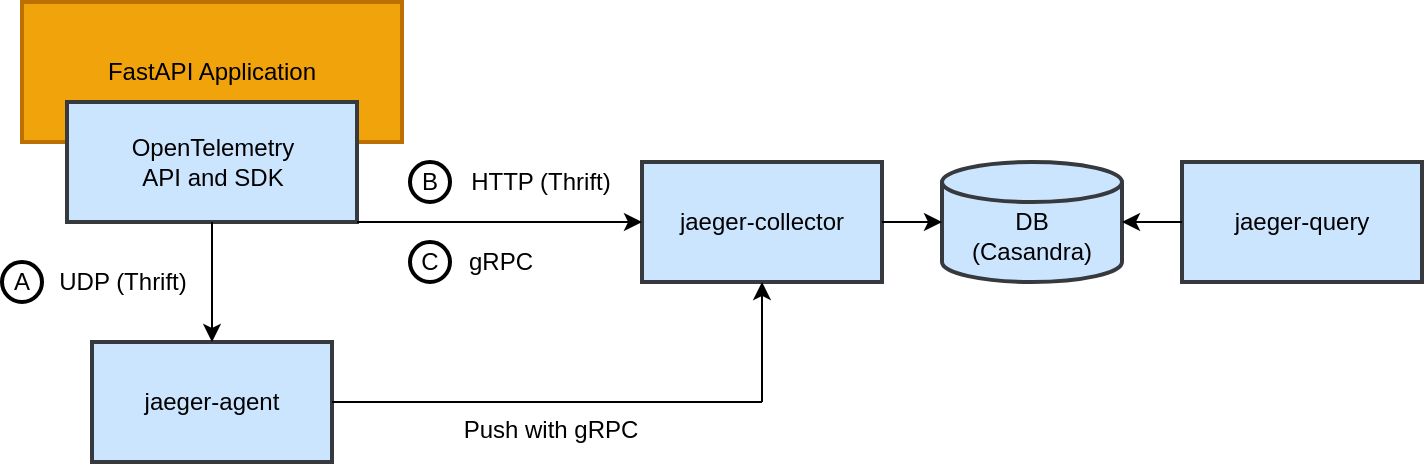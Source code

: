 <mxfile version="20.4.0" type="device"><diagram id="PSwkkRA805_FCD7kwvl0" name="Page-1"><mxGraphModel dx="1426" dy="712" grid="1" gridSize="10" guides="1" tooltips="1" connect="1" arrows="1" fold="1" page="1" pageScale="1" pageWidth="827" pageHeight="1169" math="0" shadow="0"><root><mxCell id="0"/><mxCell id="1" parent="0"/><mxCell id="wMrmKSV0DdAB6P1zYzrE-1" value="FastAPI Application" style="rounded=0;whiteSpace=wrap;html=1;strokeWidth=2;fillColor=#f0a30a;fontColor=#000000;strokeColor=#BD7000;" parent="1" vertex="1"><mxGeometry x="70" y="170" width="190" height="70" as="geometry"/></mxCell><mxCell id="wMrmKSV0DdAB6P1zYzrE-3" value="OpenTelemetry&lt;br&gt;API and SDK" style="rounded=0;whiteSpace=wrap;html=1;strokeWidth=2;fillColor=#cce5ff;strokeColor=#36393d;" parent="1" vertex="1"><mxGeometry x="92.5" y="220" width="145" height="60" as="geometry"/></mxCell><mxCell id="wMrmKSV0DdAB6P1zYzrE-4" value="jaeger-agent" style="rounded=0;whiteSpace=wrap;html=1;strokeWidth=2;fillColor=#cce5ff;strokeColor=#36393d;" parent="1" vertex="1"><mxGeometry x="105" y="340" width="120" height="60" as="geometry"/></mxCell><mxCell id="wMrmKSV0DdAB6P1zYzrE-5" value="jaeger-collector" style="rounded=0;whiteSpace=wrap;html=1;strokeWidth=2;fillColor=#cce5ff;strokeColor=#36393d;" parent="1" vertex="1"><mxGeometry x="380" y="250" width="120" height="60" as="geometry"/></mxCell><mxCell id="wMrmKSV0DdAB6P1zYzrE-6" value="&lt;br&gt;DB&lt;br&gt;(Casandra)" style="strokeWidth=2;html=1;shape=mxgraph.flowchart.database;whiteSpace=wrap;fillColor=#cce5ff;strokeColor=#36393d;" parent="1" vertex="1"><mxGeometry x="530" y="250" width="90" height="60" as="geometry"/></mxCell><mxCell id="wMrmKSV0DdAB6P1zYzrE-9" value="jaeger-query" style="rounded=0;whiteSpace=wrap;html=1;strokeWidth=2;fillColor=#cce5ff;strokeColor=#36393d;" parent="1" vertex="1"><mxGeometry x="650" y="250" width="120" height="60" as="geometry"/></mxCell><mxCell id="wMrmKSV0DdAB6P1zYzrE-10" value="" style="endArrow=classic;html=1;rounded=0;exitX=1;exitY=0.5;exitDx=0;exitDy=0;entryX=0;entryY=0.5;entryDx=0;entryDy=0;entryPerimeter=0;" parent="1" source="wMrmKSV0DdAB6P1zYzrE-5" target="wMrmKSV0DdAB6P1zYzrE-6" edge="1"><mxGeometry width="50" height="50" relative="1" as="geometry"><mxPoint x="390" y="390" as="sourcePoint"/><mxPoint x="440" y="340" as="targetPoint"/></mxGeometry></mxCell><mxCell id="wMrmKSV0DdAB6P1zYzrE-11" value="" style="endArrow=none;html=1;rounded=0;exitX=1;exitY=0.5;exitDx=0;exitDy=0;exitPerimeter=0;entryX=0;entryY=0.5;entryDx=0;entryDy=0;startArrow=classic;startFill=1;endFill=0;" parent="1" source="wMrmKSV0DdAB6P1zYzrE-6" target="wMrmKSV0DdAB6P1zYzrE-9" edge="1"><mxGeometry width="50" height="50" relative="1" as="geometry"><mxPoint x="390" y="390" as="sourcePoint"/><mxPoint x="440" y="340" as="targetPoint"/></mxGeometry></mxCell><mxCell id="wMrmKSV0DdAB6P1zYzrE-12" value="" style="endArrow=classic;html=1;rounded=0;entryX=0.5;entryY=1;entryDx=0;entryDy=0;" parent="1" target="wMrmKSV0DdAB6P1zYzrE-5" edge="1"><mxGeometry width="50" height="50" relative="1" as="geometry"><mxPoint x="440" y="370" as="sourcePoint"/><mxPoint x="440" y="340" as="targetPoint"/></mxGeometry></mxCell><mxCell id="wMrmKSV0DdAB6P1zYzrE-13" value="" style="endArrow=none;html=1;rounded=0;entryX=1;entryY=0.5;entryDx=0;entryDy=0;" parent="1" target="wMrmKSV0DdAB6P1zYzrE-4" edge="1"><mxGeometry width="50" height="50" relative="1" as="geometry"><mxPoint x="440" y="370" as="sourcePoint"/><mxPoint x="230" y="370" as="targetPoint"/></mxGeometry></mxCell><mxCell id="wMrmKSV0DdAB6P1zYzrE-14" value="" style="endArrow=classic;html=1;rounded=0;exitX=0.5;exitY=1;exitDx=0;exitDy=0;entryX=0.5;entryY=0;entryDx=0;entryDy=0;" parent="1" source="wMrmKSV0DdAB6P1zYzrE-3" target="wMrmKSV0DdAB6P1zYzrE-4" edge="1"><mxGeometry width="50" height="50" relative="1" as="geometry"><mxPoint x="390" y="390" as="sourcePoint"/><mxPoint x="440" y="340" as="targetPoint"/><Array as="points"><mxPoint x="165" y="330"/></Array></mxGeometry></mxCell><mxCell id="wMrmKSV0DdAB6P1zYzrE-15" value="" style="endArrow=classic;html=1;rounded=0;entryX=0;entryY=0.5;entryDx=0;entryDy=0;exitX=1;exitY=1;exitDx=0;exitDy=0;" parent="1" source="wMrmKSV0DdAB6P1zYzrE-3" target="wMrmKSV0DdAB6P1zYzrE-5" edge="1"><mxGeometry width="50" height="50" relative="1" as="geometry"><mxPoint x="270" y="280" as="sourcePoint"/><mxPoint x="440" y="340" as="targetPoint"/></mxGeometry></mxCell><mxCell id="wMrmKSV0DdAB6P1zYzrE-16" value="UDP (Thrift)" style="text;html=1;resizable=0;autosize=1;align=center;verticalAlign=middle;points=[];fillColor=none;strokeColor=none;rounded=0;" parent="1" vertex="1"><mxGeometry x="80" y="300" width="80" height="20" as="geometry"/></mxCell><mxCell id="wMrmKSV0DdAB6P1zYzrE-17" value="HTTP (Thrift)" style="text;html=1;resizable=0;autosize=1;align=center;verticalAlign=middle;points=[];fillColor=none;strokeColor=none;rounded=0;" parent="1" vertex="1"><mxGeometry x="284" y="250" width="90" height="20" as="geometry"/></mxCell><mxCell id="wMrmKSV0DdAB6P1zYzrE-18" value="Push with gRPC" style="text;html=1;resizable=0;autosize=1;align=center;verticalAlign=middle;points=[];fillColor=none;strokeColor=none;rounded=0;" parent="1" vertex="1"><mxGeometry x="284" y="374" width="100" height="20" as="geometry"/></mxCell><mxCell id="wMrmKSV0DdAB6P1zYzrE-19" value="A" style="ellipse;whiteSpace=wrap;html=1;strokeWidth=2;" parent="1" vertex="1"><mxGeometry x="60" y="300" width="20" height="20" as="geometry"/></mxCell><mxCell id="wMrmKSV0DdAB6P1zYzrE-23" value="B" style="ellipse;whiteSpace=wrap;html=1;strokeWidth=2;" parent="1" vertex="1"><mxGeometry x="264" y="250" width="20" height="20" as="geometry"/></mxCell><mxCell id="wMrmKSV0DdAB6P1zYzrE-24" value="C" style="ellipse;whiteSpace=wrap;html=1;strokeWidth=2;" parent="1" vertex="1"><mxGeometry x="264" y="290" width="20" height="20" as="geometry"/></mxCell><mxCell id="wMrmKSV0DdAB6P1zYzrE-25" value="gRPC" style="text;html=1;resizable=0;autosize=1;align=center;verticalAlign=middle;points=[];fillColor=none;strokeColor=none;rounded=0;" parent="1" vertex="1"><mxGeometry x="284" y="290" width="50" height="20" as="geometry"/></mxCell></root></mxGraphModel></diagram></mxfile>